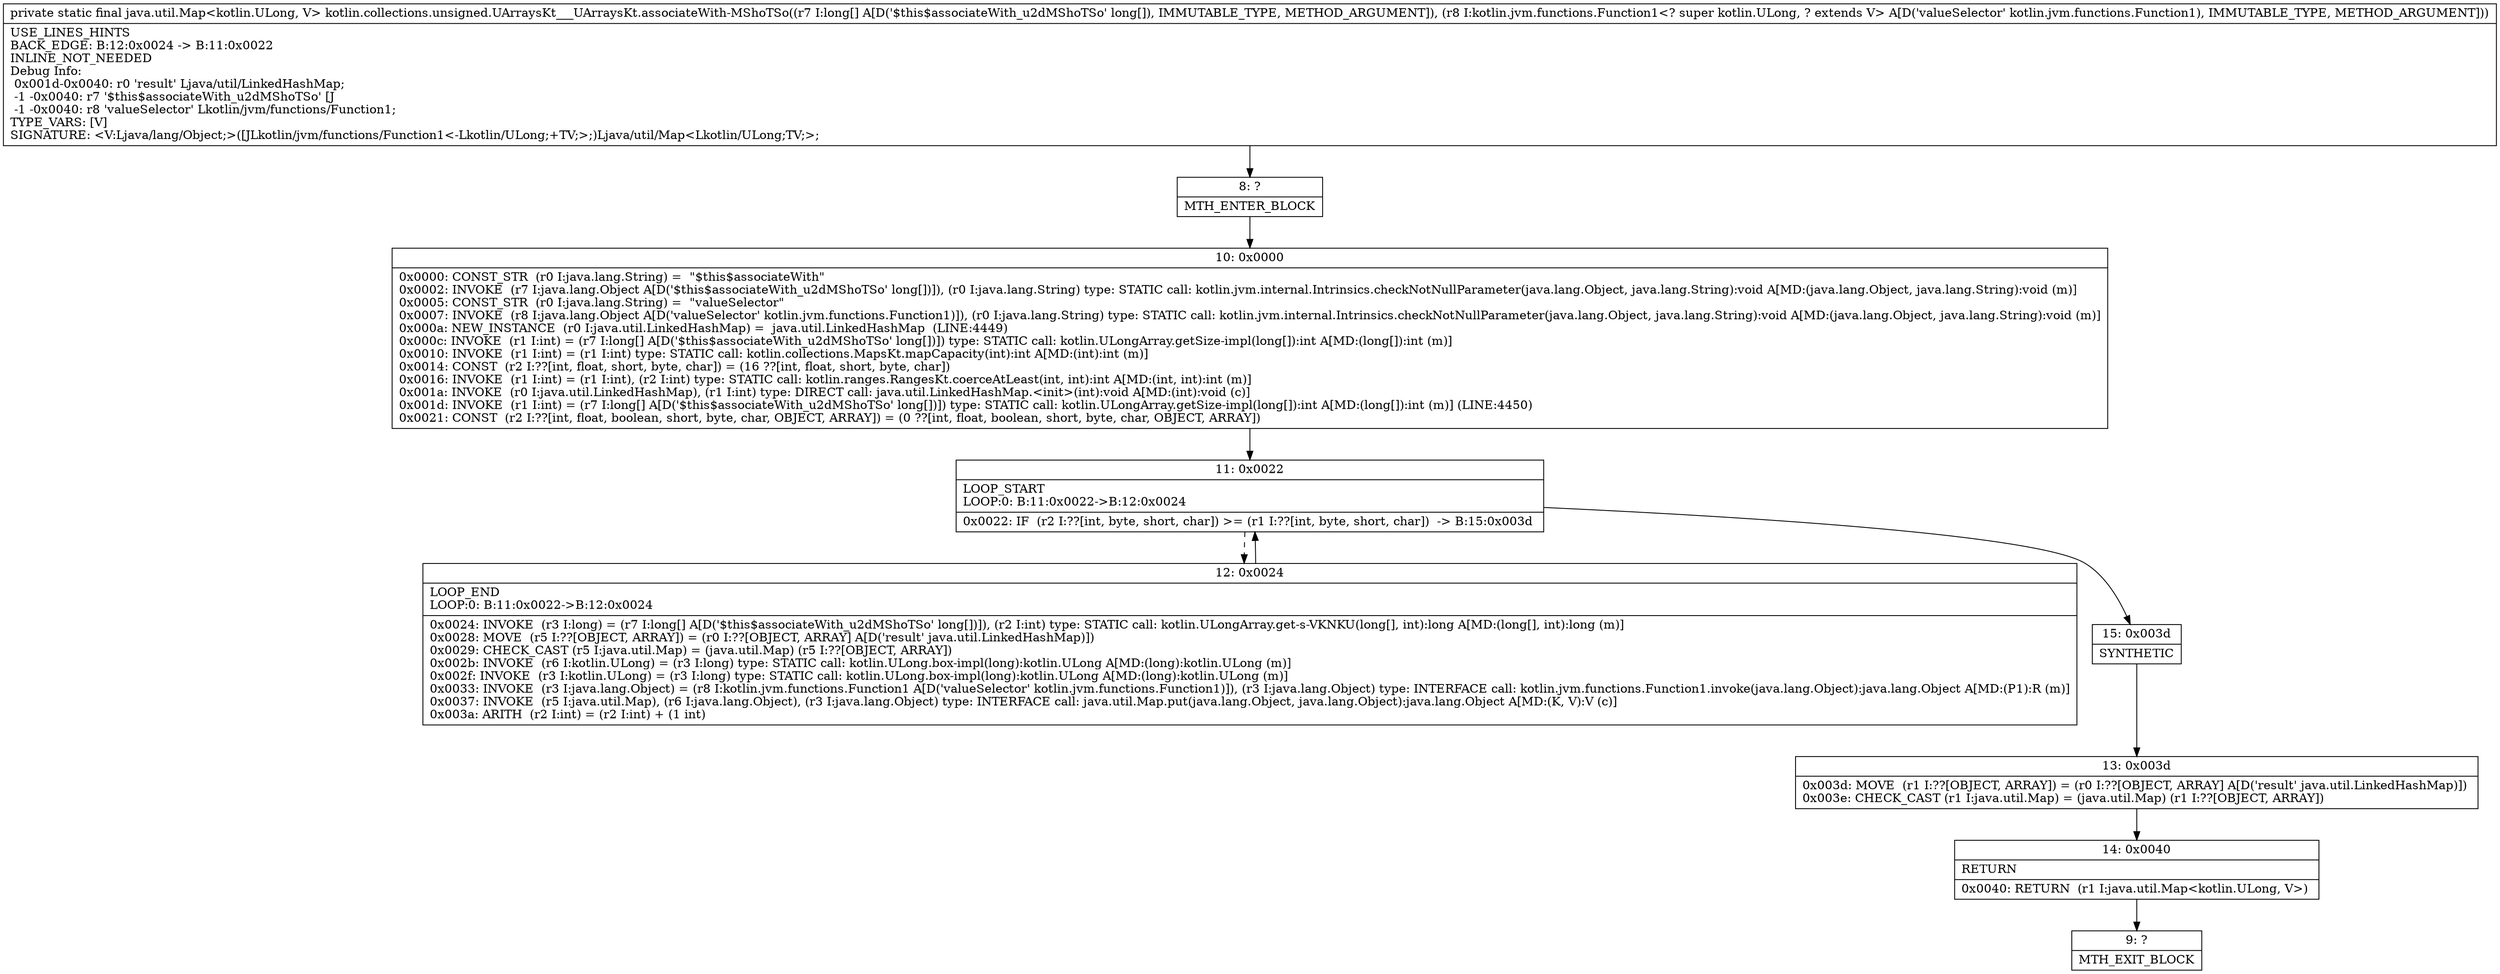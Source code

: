 digraph "CFG forkotlin.collections.unsigned.UArraysKt___UArraysKt.associateWith\-MShoTSo([JLkotlin\/jvm\/functions\/Function1;)Ljava\/util\/Map;" {
Node_8 [shape=record,label="{8\:\ ?|MTH_ENTER_BLOCK\l}"];
Node_10 [shape=record,label="{10\:\ 0x0000|0x0000: CONST_STR  (r0 I:java.lang.String) =  \"$this$associateWith\" \l0x0002: INVOKE  (r7 I:java.lang.Object A[D('$this$associateWith_u2dMShoTSo' long[])]), (r0 I:java.lang.String) type: STATIC call: kotlin.jvm.internal.Intrinsics.checkNotNullParameter(java.lang.Object, java.lang.String):void A[MD:(java.lang.Object, java.lang.String):void (m)]\l0x0005: CONST_STR  (r0 I:java.lang.String) =  \"valueSelector\" \l0x0007: INVOKE  (r8 I:java.lang.Object A[D('valueSelector' kotlin.jvm.functions.Function1)]), (r0 I:java.lang.String) type: STATIC call: kotlin.jvm.internal.Intrinsics.checkNotNullParameter(java.lang.Object, java.lang.String):void A[MD:(java.lang.Object, java.lang.String):void (m)]\l0x000a: NEW_INSTANCE  (r0 I:java.util.LinkedHashMap) =  java.util.LinkedHashMap  (LINE:4449)\l0x000c: INVOKE  (r1 I:int) = (r7 I:long[] A[D('$this$associateWith_u2dMShoTSo' long[])]) type: STATIC call: kotlin.ULongArray.getSize\-impl(long[]):int A[MD:(long[]):int (m)]\l0x0010: INVOKE  (r1 I:int) = (r1 I:int) type: STATIC call: kotlin.collections.MapsKt.mapCapacity(int):int A[MD:(int):int (m)]\l0x0014: CONST  (r2 I:??[int, float, short, byte, char]) = (16 ??[int, float, short, byte, char]) \l0x0016: INVOKE  (r1 I:int) = (r1 I:int), (r2 I:int) type: STATIC call: kotlin.ranges.RangesKt.coerceAtLeast(int, int):int A[MD:(int, int):int (m)]\l0x001a: INVOKE  (r0 I:java.util.LinkedHashMap), (r1 I:int) type: DIRECT call: java.util.LinkedHashMap.\<init\>(int):void A[MD:(int):void (c)]\l0x001d: INVOKE  (r1 I:int) = (r7 I:long[] A[D('$this$associateWith_u2dMShoTSo' long[])]) type: STATIC call: kotlin.ULongArray.getSize\-impl(long[]):int A[MD:(long[]):int (m)] (LINE:4450)\l0x0021: CONST  (r2 I:??[int, float, boolean, short, byte, char, OBJECT, ARRAY]) = (0 ??[int, float, boolean, short, byte, char, OBJECT, ARRAY]) \l}"];
Node_11 [shape=record,label="{11\:\ 0x0022|LOOP_START\lLOOP:0: B:11:0x0022\-\>B:12:0x0024\l|0x0022: IF  (r2 I:??[int, byte, short, char]) \>= (r1 I:??[int, byte, short, char])  \-\> B:15:0x003d \l}"];
Node_12 [shape=record,label="{12\:\ 0x0024|LOOP_END\lLOOP:0: B:11:0x0022\-\>B:12:0x0024\l|0x0024: INVOKE  (r3 I:long) = (r7 I:long[] A[D('$this$associateWith_u2dMShoTSo' long[])]), (r2 I:int) type: STATIC call: kotlin.ULongArray.get\-s\-VKNKU(long[], int):long A[MD:(long[], int):long (m)]\l0x0028: MOVE  (r5 I:??[OBJECT, ARRAY]) = (r0 I:??[OBJECT, ARRAY] A[D('result' java.util.LinkedHashMap)]) \l0x0029: CHECK_CAST (r5 I:java.util.Map) = (java.util.Map) (r5 I:??[OBJECT, ARRAY]) \l0x002b: INVOKE  (r6 I:kotlin.ULong) = (r3 I:long) type: STATIC call: kotlin.ULong.box\-impl(long):kotlin.ULong A[MD:(long):kotlin.ULong (m)]\l0x002f: INVOKE  (r3 I:kotlin.ULong) = (r3 I:long) type: STATIC call: kotlin.ULong.box\-impl(long):kotlin.ULong A[MD:(long):kotlin.ULong (m)]\l0x0033: INVOKE  (r3 I:java.lang.Object) = (r8 I:kotlin.jvm.functions.Function1 A[D('valueSelector' kotlin.jvm.functions.Function1)]), (r3 I:java.lang.Object) type: INTERFACE call: kotlin.jvm.functions.Function1.invoke(java.lang.Object):java.lang.Object A[MD:(P1):R (m)]\l0x0037: INVOKE  (r5 I:java.util.Map), (r6 I:java.lang.Object), (r3 I:java.lang.Object) type: INTERFACE call: java.util.Map.put(java.lang.Object, java.lang.Object):java.lang.Object A[MD:(K, V):V (c)]\l0x003a: ARITH  (r2 I:int) = (r2 I:int) + (1 int) \l}"];
Node_15 [shape=record,label="{15\:\ 0x003d|SYNTHETIC\l}"];
Node_13 [shape=record,label="{13\:\ 0x003d|0x003d: MOVE  (r1 I:??[OBJECT, ARRAY]) = (r0 I:??[OBJECT, ARRAY] A[D('result' java.util.LinkedHashMap)]) \l0x003e: CHECK_CAST (r1 I:java.util.Map) = (java.util.Map) (r1 I:??[OBJECT, ARRAY]) \l}"];
Node_14 [shape=record,label="{14\:\ 0x0040|RETURN\l|0x0040: RETURN  (r1 I:java.util.Map\<kotlin.ULong, V\>) \l}"];
Node_9 [shape=record,label="{9\:\ ?|MTH_EXIT_BLOCK\l}"];
MethodNode[shape=record,label="{private static final java.util.Map\<kotlin.ULong, V\> kotlin.collections.unsigned.UArraysKt___UArraysKt.associateWith\-MShoTSo((r7 I:long[] A[D('$this$associateWith_u2dMShoTSo' long[]), IMMUTABLE_TYPE, METHOD_ARGUMENT]), (r8 I:kotlin.jvm.functions.Function1\<? super kotlin.ULong, ? extends V\> A[D('valueSelector' kotlin.jvm.functions.Function1), IMMUTABLE_TYPE, METHOD_ARGUMENT]))  | USE_LINES_HINTS\lBACK_EDGE: B:12:0x0024 \-\> B:11:0x0022\lINLINE_NOT_NEEDED\lDebug Info:\l  0x001d\-0x0040: r0 'result' Ljava\/util\/LinkedHashMap;\l  \-1 \-0x0040: r7 '$this$associateWith_u2dMShoTSo' [J\l  \-1 \-0x0040: r8 'valueSelector' Lkotlin\/jvm\/functions\/Function1;\lTYPE_VARS: [V]\lSIGNATURE: \<V:Ljava\/lang\/Object;\>([JLkotlin\/jvm\/functions\/Function1\<\-Lkotlin\/ULong;+TV;\>;)Ljava\/util\/Map\<Lkotlin\/ULong;TV;\>;\l}"];
MethodNode -> Node_8;Node_8 -> Node_10;
Node_10 -> Node_11;
Node_11 -> Node_12[style=dashed];
Node_11 -> Node_15;
Node_12 -> Node_11;
Node_15 -> Node_13;
Node_13 -> Node_14;
Node_14 -> Node_9;
}

